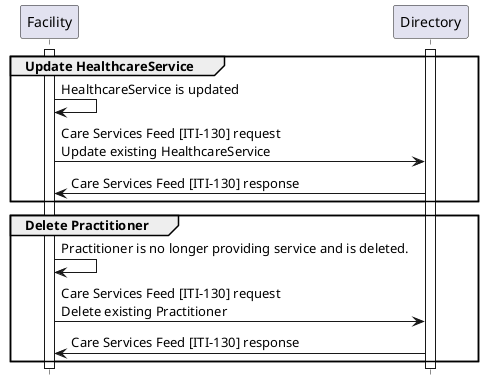 @startuml
hide footbox
participant "Facility" as Facility
participant "Directory" as Directory

activate Facility
activate Directory

group Update HealthcareService
  Facility -> Facility: HealthcareService is updated
  Facility -> Directory: Care Services Feed [ITI-130] request\nUpdate existing HealthcareService
  Directory -> Facility: Care Services Feed [ITI-130] response
end

group Delete Practitioner
  Facility -> Facility: Practitioner is no longer providing service and is deleted.
  Facility -> Directory: Care Services Feed [ITI-130] request\nDelete existing Practitioner
  Directory -> Facility: Care Services Feed [ITI-130] response
end

deactivate Directory
deactivate Facility
@enduml